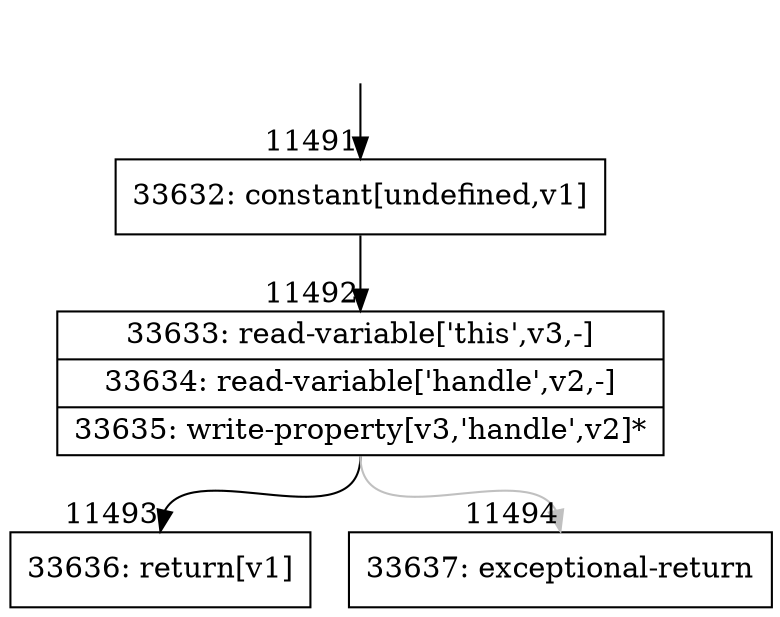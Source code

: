 digraph {
rankdir="TD"
BB_entry853[shape=none,label=""];
BB_entry853 -> BB11491 [tailport=s, headport=n, headlabel="    11491"]
BB11491 [shape=record label="{33632: constant[undefined,v1]}" ] 
BB11491 -> BB11492 [tailport=s, headport=n, headlabel="      11492"]
BB11492 [shape=record label="{33633: read-variable['this',v3,-]|33634: read-variable['handle',v2,-]|33635: write-property[v3,'handle',v2]*}" ] 
BB11492 -> BB11493 [tailport=s, headport=n, headlabel="      11493"]
BB11492 -> BB11494 [tailport=s, headport=n, color=gray, headlabel="      11494"]
BB11493 [shape=record label="{33636: return[v1]}" ] 
BB11494 [shape=record label="{33637: exceptional-return}" ] 
//#$~ 16076
}
